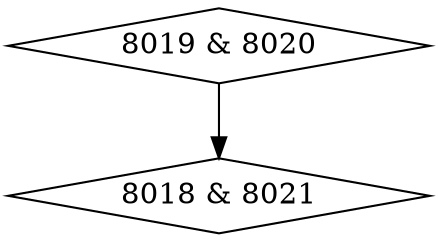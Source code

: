 digraph {
0 [label = "8018 & 8021", shape = diamond];
1 [label = "8019 & 8020", shape = diamond];
1->0;
}
